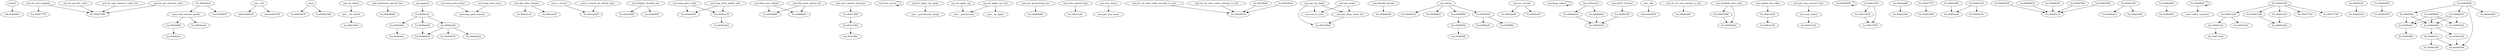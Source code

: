 digraph code {
  "0x00406810" [label="entry0"];
  "0x00406810" -> "0x0040681c";
  "0x0040681c" [label="unk.0x40681c"];
  "0x00427a34" [label="sym.do_xml_mapping"];
  "0x00427a34" -> "0x00427778";
  "0x00427778" [label="fcn.00427778"];
  "0x00427a34" -> "0x00427080";
  "0x00427080" [label="fcn.00427080"];
  "0x0044e660" [label="sym.read_current_ipaddr"];
  "0x0044e660" -> "0x0044df88";
  "0x0044df88" [label="fcn.0044df88"];
  "0x0044e660" -> "0x0044cba8";
  "0x0044cba8" [label="fcn.0044cba8"];
  "0x00406784" [label="sym._init"];
  "0x00406784" -> "0x004067a8";
  "0x004067a8" [label="unk.0x4067a8"];
  "0x00406784" -> "0x004067d4";
  "0x004067d4" [label="unk.0x4067d4"];
  "0x0040b0e0" [label="main"];
  "0x0040b0e0" -> "0x0040ab58";
  "0x0040ab58" [label="fcn.0040ab58"];
  "0x0040b0e0" -> "0x0040a7b8";
  "0x0040a7b8" [label="fcn.0040a7b8"];
  "0x00427620" [label="sym.do_get_list_value"];
  "0x00427620" -> "0x00427080";
  "0x00427080" [label="fcn.00427080"];
  "0x00412de8" [label="sym.__do_reboot"];
  "0x00412de8" -> "0x004129c0";
  "0x004129c0" [label="fcn.004129c0"];
  "0x00428a60" [label="sym.substitute_special_char"];
  "0x00428a60" -> "0x00428888";
  "0x00428888" [label="fcn.00428888"];
  "0x0048ef24" [label="sym.pppoed"];
  "0x0048ef24" -> "0x0048ee2c";
  "0x0048ee2c" [label="fcn.0048ee2c"];
  "0x004bf018" [label="sym.lang_pack_mount"];
  "0x004bf018" -> "0x004bed94";
  "0x004bed94" [label="sym.lang_pack_umount"];
  "0x004c2ca8" [label="sym.get_wlan_channel"];
  "0x004c2ca8" -> "0x004c2c10";
  "0x004c2c10" [label="fcn.004c2c10"];
  "0x004c2ca8" -> "0x004c2c64";
  "0x004c2c64" [label="fcn.004c2c64"];
  "0x00412638" [label="sym.rc_restart"];
  "0x00412638" -> "0x00412560";
  "0x00412560" [label="fcn.00412560"];
  "0x004c22d4" [label="sym.display_ifconfig_info"];
  "0x004c22d4" -> "0x004c0628";
  "0x004c0628" [label="fcn.004c0628"];
  "0x004c22d4" -> "0x004bf450";
  "0x004bf450" [label="fcn.004bf450"];
  "0x004beb88" [label="sym.lang_pack_verify"];
  "0x004beb88" -> "0x004be830";
  "0x004be830" [label="fcn.004be830"];
  "0x004beb88" -> "0x004bea78";
  "0x004bea78" [label="fcn.004bea78"];
  "0x004bea78" [label="fcn.004bea78"];
  "0x004bea78" -> "0x004be944";
  "0x004be944" [label="fcn.004be944"];
  "0x00408f5c" [label="sym.http_post_upload"];
  "0x00408f5c" -> "0x00408df0";
  "0x00408df0" [label="fcn.00408df0"];
  "0x00408f5c" -> "0x00408e6c";
  "0x00408e6c" [label="fcn.00408e6c"];
  "0x004117ac" [label="sym.auto_update_firmware"];
  "0x004117ac" -> "0x00411458";
  "0x00411458" [label="fcn.00411458"];
  "0x004c646c" [label="sym.free_access"];
  "0x004c646c" -> "0x004c646c";
  "0x004c646c" [label="sym.free_access"];
  "0x00408f04" [label="sym.http_post_upload_ext"];
  "0x00408f04" -> "0x00408df0";
  "0x00408df0" [label="fcn.00408df0"];
  "0x00408f04" -> "0x00408e6c";
  "0x00408e6c" [label="fcn.00408e6c"];
  "0x0040cfac" [label="sym.do_apply_cgi_range"];
  "0x0040cfac" -> "0x0040c648";
  "0x0040c648" [label="sym.__post2nvram_range"];
  "0x00427268" [label="sym.do_nget_element_value_end"];
  "0x00427268" -> "0x00427080";
  "0x00427080" [label="fcn.00427080"];
  "0x0040cd74" [label="sym.do_apply_cgi"];
  "0x0040cd74" -> "0x0040bff4";
  "0x0040bff4" [label="sym.__post2nvram"];
  "0x00409ea0" [label="sym.put_querystring_env"];
  "0x00409ea0" -> "0x00409d60";
  "0x00409d60" [label="fcn.00409d60"];
  "0x00412358" [label="sym.auto_upload_lang"];
  "0x00412358" -> "0x00411e6c";
  "0x00411e6c" [label="fcn.00411e6c"];
  "0x004274a0" [label="sym.do_get_element_value"];
  "0x004274a0" -> "0x00427080";
  "0x00427080" [label="fcn.00427080"];
  "0x004bda70" [label="sym.wan_status"];
  "0x004bda70" -> "0x004bd86c";
  "0x004bd86c" [label="sym.get_wan_name"];
  "0x0043d31c" [label="sym.do_set_wlan_radio_security_to_xml"];
  "0x0043d31c" -> "0x004387c4";
  "0x004387c4" [label="fcn.004387c4"];
  "0x004c57a4" [label="sym.get_5g_stalist"];
  "0x004c57a4" -> "0x004c49d8";
  "0x004c49d8" [label="sym.get_dhcp_client_list"];
  "0x004c57a4" -> "0x004c48b0";
  "0x004c48b0" [label="fcn.004c48b0"];
  "0x004c57a4" -> "0x004c4910";
  "0x004c4910" [label="sym.rssi_to_ratio"];
  "0x004bd754" [label="sym.base64_decode"];
  "0x004bd754" -> "0x004bd6d8";
  "0x004bd6d8" [label="fcn.004bd6d8"];
  "0x004915c4" [label="sym.dhcpc"];
  "0x004915c4" -> "0x0048f1a0";
  "0x0048f1a0" [label="fcn.0048f1a0"];
  "0x004915c4" -> "0x0048f4b0";
  "0x0048f4b0" [label="fcn.0048f4b0"];
  "0x004915c4" -> "0x0048f960";
  "0x0048f960" [label="fcn.0048f960"];
  "0x004915c4" -> "0x004904fc";
  "0x004904fc" [label="fcn.004904fc"];
  "0x004bee38" [label="sym.lang_pack_erase"];
  "0x004bee38" -> "0x004bed94";
  "0x004bed94" [label="sym.lang_pack_umount"];
  "0x00413050" [label="sym.do_reboot"];
  "0x00413050" -> "0x00412de8";
  "0x00412de8" [label="sym.__do_reboot"];
  "0x0045378c" [label="sym.aes_encode"];
  "0x0045378c" -> "0x00452a90";
  "0x00452a90" [label="fcn.00452a90"];
  "0x0045378c" -> "0x004534fc";
  "0x004534fc" [label="fcn.004534fc"];
  "0x004bebe8" [label="sym.lang_pack_update_info"];
  "0x004bebe8" -> "0x004be830";
  "0x004be830" [label="fcn.004be830"];
  "0x004bebe8" -> "0x004bea78";
  "0x004bea78" [label="fcn.004bea78"];
  "0x00429b44" [label="sym.hnap_reboot"];
  "0x00429b44" -> "0x00429b44";
  "0x00429b44" [label="sym.hnap_reboot"];
  "0x0048ddd8" [label="sym.gChannel"];
  "0x0048ddd8" -> "0x0048db24";
  "0x0048db24" [label="fcn.0048db24"];
  "0x0048ddd8" -> "0x0048d9e4";
  "0x0048d9e4" [label="fcn.0048d9e4"];
  "0x00412674" [label="sym.rc_restart_by_reboot_type"];
  "0x00412674" -> "0x00412560";
  "0x00412560" [label="fcn.00412560"];
  "0x004c9950" [label="sym._fini"];
  "0x004c9950" -> "0x004c9974";
  "0x004c9974" [label="unk.0x4c9974"];
  "0x0044bc7c" [label="sym.do_set_wan_setting_to_xml"];
  "0x0044bc7c" -> "0x0044ad00";
  "0x0044ad00" [label="fcn.0044ad00"];
  "0x00440624" [label="sym.do_set_wlan_radio_settings_to_xml"];
  "0x00440624" -> "0x004387c4";
  "0x004387c4" [label="fcn.004387c4"];
  "0x00495268" [label="sym.mydlink_post_main"];
  "0x00495268" -> "0x00495088";
  "0x00495088" [label="fcn.00495088"];
  "0x00495268" -> "0x004949b0";
  "0x004949b0" [label="fcn.004949b0"];
  "0x0048d960" [label="sym.gDFS_Channel"];
  "0x0048d960" -> "0x0048d720";
  "0x0048d720" [label="fcn.0048d720"];
  "0x0048d720" [label="fcn.0048d720"];
  "0x0048d720" -> "0x0048d650";
  "0x0048d650" [label="fcn.0048d650"];
  "0x0040c4e0" [label="sym.do_apply_cgi_now"];
  "0x0040c4e0" -> "0x0040bff4";
  "0x0040bff4" [label="sym.__post2nvram"];
  "0x0040c4e0" -> "0x0040c310";
  "0x0040c310" [label="sym.__do_apply"];
  "0x004c4f2c" [label="sym.get_stalist"];
  "0x004c4f2c" -> "0x004c49d8";
  "0x004c49d8" [label="sym.get_dhcp_client_list"];
  "0x004c4f2c" -> "0x004c4910";
  "0x004c4910" [label="sym.rssi_to_ratio"];
  "0x004c3f10" [label="sym.update_log_table"];
  "0x004c3f10" -> "0x004c3da8";
  "0x004c3da8" [label="fcn.004c3da8"];
  "0x004c39c4" [label="sym.get_wan_connect_time"];
  "0x004c39c4" -> "0x004c3478";
  "0x004c3478" [label="sym.wan_statue"];
  "0x004c3478" [label="sym.wan_statue"];
  "0x004c3478" -> "0x004c3100";
  "0x004c3100" [label="fcn.004c3100"];
  "0x004c49d8" [label="sym.get_dhcp_client_list"];
  "0x004c49d8" -> "0x004c48b0";
  "0x004c48b0" [label="fcn.004c48b0"];
  "0x0040859c" [label="fcn.0040859c"];
  "0x0040859c" -> "0x0040859c";
  "0x0040859c" [label="fcn.0040859c"];
  "0x004110b4" [label="fcn.004110b4"];
  "0x004110b4" -> "0x00410f9c";
  "0x00410f9c" [label="fcn.00410f9c"];
  "0x00411458" [label="fcn.00411458"];
  "0x00411458" -> "0x004110b4";
  "0x004110b4" [label="fcn.004110b4"];
  "0x00415834" [label="fcn.00415834"];
  "0x00415834" -> "0x00415790";
  "0x00415790" [label="fcn.00415790"];
  "0x00415b3c" [label="fcn.00415b3c"];
  "0x00415b3c" -> "0x00415834";
  "0x00415834" [label="fcn.00415834"];
  "0x00415b3c" -> "0x00415790";
  "0x00415790" [label="fcn.00415790"];
  "0x0043f920" [label="fcn.0043f920"];
  "0x0043f920" -> "0x004387c4";
  "0x004387c4" [label="fcn.004387c4"];
  "0x00438bc4" [label="fcn.00438bc4"];
  "0x00438bc4" -> "0x004387c4";
  "0x004387c4" [label="fcn.004387c4"];
  "0x0044a6d8" [label="fcn.0044a6d8"];
  "0x0044a6d8" -> "0x0044a568";
  "0x0044a568" [label="fcn.0044a568"];
  "0x0044df88" [label="fcn.0044df88"];
  "0x0044df88" -> "0x0044dcec";
  "0x0044dcec" [label="fcn.0044dcec"];
  "0x0044ebc8" [label="fcn.0044ebc8"];
  "0x0044ebc8" -> "0x0044897c";
  "0x0044897c" [label="fcn.0044897c"];
  "0x0044ebc8" -> "0x0044e660";
  "0x0044e660" [label="sym.read_current_ipaddr"];
  "0x00457774" [label="fcn.00457774"];
  "0x00457774" -> "0x00453d98";
  "0x00453d98" [label="fcn.00453d98"];
  "0x0045af98" [label="fcn.0045af98"];
  "0x0045af98" -> "0x0045aea4";
  "0x0045aea4" [label="fcn.0045aea4"];
  "0x004633c0" [label="fcn.004633c0"];
  "0x004633c0" -> "0x0045aea4";
  "0x0045aea4" [label="fcn.0045aea4"];
  "0x004633c0" -> "0x00456c5c";
  "0x00456c5c" [label="fcn.00456c5c"];
  "0x00468c48" [label="fcn.00468c48"];
  "0x00468c48" -> "0x00467a14";
  "0x00467a14" [label="fcn.00467a14"];
  "0x00468810" [label="fcn.00468810"];
  "0x00468810" -> "0x00467a14";
  "0x00467a14" [label="fcn.00467a14"];
  "0x004683f0" [label="fcn.004683f0"];
  "0x004683f0" -> "0x00467a14";
  "0x00467a14" [label="fcn.00467a14"];
  "0x00467fb8" [label="fcn.00467fb8"];
  "0x00467fb8" -> "0x00467a14";
  "0x00467a14" [label="fcn.00467a14"];
  "0x00467b80" [label="fcn.00467b80"];
  "0x00467b80" -> "0x00467a14";
  "0x00467a14" [label="fcn.00467a14"];
  "0x0046ca50" [label="fcn.0046ca50"];
  "0x0046ca50" -> "0x0046c814";
  "0x0046c814" [label="fcn.0046c814"];
  "0x0046ca50" -> "0x0046c904";
  "0x0046c904" [label="fcn.0046c904"];
  "0x0046d8e8" [label="fcn.0046d8e8"];
  "0x0046d8e8" -> "0x0046d30c";
  "0x0046d30c" [label="fcn.0046d30c"];
  "0x0046f92c" [label="fcn.0046f92c"];
  "0x0046f92c" -> "0x0046f92c";
  "0x0046f92c" [label="fcn.0046f92c"];
  "0x0046f92c" -> "0x0046f4ec";
  "0x0046f4ec" [label="sym.collect_response"];
  "0x00481a18" [label="fcn.00481a18"];
  "0x00481a18" -> "0x004716e8";
  "0x004716e8" [label="fcn.004716e8"];
  "0x00481da8" [label="fcn.00481da8"];
  "0x00481da8" -> "0x00481a18";
  "0x00481a18" [label="fcn.00481a18"];
  "0x00481da8" -> "0x0047a56c";
  "0x0047a56c" [label="fcn.0047a56c"];
  "0x004815d8" [label="fcn.004815d8"];
  "0x004815d8" -> "0x00481260";
  "0x00481260" [label="fcn.00481260"];
  "0x004814c4" [label="fcn.004814c4"];
  "0x004814c4" -> "0x00481260";
  "0x00481260" [label="fcn.00481260"];
  "0x00483180" [label="fcn.00483180"];
  "0x00483180" -> "0x00481da8";
  "0x00481da8" [label="fcn.00481da8"];
  "0x00483180" -> "0x004717b0";
  "0x004717b0" [label="fcn.004717b0"];
  "0x00483180" -> "0x00471748";
  "0x00471748" [label="fcn.00471748"];
  "0x00483180" -> "0x004815d8";
  "0x004815d8" [label="fcn.004815d8"];
  "0x00483180" -> "0x004814c4";
  "0x004814c4" [label="fcn.004814c4"];
  "0x0048db24" [label="fcn.0048db24"];
  "0x0048db24" -> "0x0048d650";
  "0x0048d650" [label="fcn.0048d650"];
  "0x0048d9e4" [label="fcn.0048d9e4"];
  "0x0048d9e4" -> "0x0048d650";
  "0x0048d650" [label="fcn.0048d650"];
  "0x0048eb04" [label="fcn.0048eb04"];
  "0x0048eb04" -> "0x0048e600";
  "0x0048e600" [label="fcn.0048e600"];
  "0x0048e69c" [label="fcn.0048e69c"];
  "0x0048e69c" -> "0x0048e64c";
  "0x0048e64c" [label="fcn.0048e64c"];
  "0x0048e8d0" [label="fcn.0048e8d0"];
  "0x0048e8d0" -> "0x0048e600";
  "0x0048e600" [label="fcn.0048e600"];
  "0x0048e8d0" -> "0x0048e870";
  "0x0048e870" [label="fcn.0048e870"];
  "0x0048e8d0" -> "0x0048e244";
  "0x0048e244" [label="fcn.0048e244"];
  "0x0048ee2c" [label="fcn.0048ee2c"];
  "0x0048ee2c" -> "0x0048eb04";
  "0x0048eb04" [label="fcn.0048eb04"];
  "0x0048ee2c" -> "0x0048e69c";
  "0x0048e69c" [label="fcn.0048e69c"];
  "0x0048ee2c" -> "0x0048e8d0";
  "0x0048e8d0" [label="fcn.0048e8d0"];
  "0x0048f5b8" [label="fcn.0048f5b8"];
  "0x0048f5b8" -> "0x0048f0f0";
  "0x0048f0f0" [label="fcn.0048f0f0"];
  "0x0048f960" [label="fcn.0048f960"];
  "0x0048f960" -> "0x0048f5b8";
  "0x0048f5b8" [label="fcn.0048f5b8"];
  "0x004904fc" [label="fcn.004904fc"];
  "0x004904fc" -> "0x0048faf0";
  "0x0048faf0" [label="fcn.0048faf0"];
  "0x004904fc" -> "0x0048ffa0";
  "0x0048ffa0" [label="fcn.0048ffa0"];
  "0x0049232c" [label="fcn.0049232c"];
  "0x0049232c" -> "0x004922c0";
  "0x004922c0" [label="fcn.004922c0"];
  "0x004938d0" [label="fcn.004938d0"];
  "0x004938d0" -> "0x00493050";
  "0x00493050" [label="fcn.00493050"];
  "0x00495088" [label="fcn.00495088"];
  "0x00495088" -> "0x004949b0";
  "0x004949b0" [label="fcn.004949b0"];
  "0x0049e5e4" [label="fcn.0049e5e4"];
  "0x0049e5e4" -> "0x0049e540";
  "0x0049e540" [label="fcn.0049e540"];
  "0x0049e7ec" [label="fcn.0049e7ec"];
  "0x0049e7ec" -> "0x0049e3b0";
  "0x0049e3b0" [label="fcn.0049e3b0"];
  "0x0049e7ec" -> "0x0049e540";
  "0x0049e540" [label="fcn.0049e540"];
  "0x0049e03c" [label="fcn.0049e03c"];
  "0x0049e03c" -> "0x0049df84";
  "0x0049df84" [label="fcn.0049df84"];
  "0x0049e968" [label="fcn.0049e968"];
  "0x0049e968" -> "0x0049e5e4";
  "0x0049e5e4" [label="fcn.0049e5e4"];
  "0x0049e968" -> "0x0049e7ec";
  "0x0049e7ec" [label="fcn.0049e7ec"];
  "0x0049f234" [label="fcn.0049f234"];
  "0x0049f234" -> "0x0049e03c";
  "0x0049e03c" [label="fcn.0049e03c"];
  "0x0049f234" -> "0x0049f1b8";
  "0x0049f1b8" [label="fcn.0049f1b8"];
  "0x0049f234" -> "0x0049e968";
  "0x0049e968" [label="fcn.0049e968"];
  "0x0049ef2c" [label="fcn.0049ef2c"];
  "0x0049ef2c" -> "0x0049e03c";
  "0x0049e03c" [label="fcn.0049e03c"];
  "0x0049ef2c" -> "0x0049e968";
  "0x0049e968" [label="fcn.0049e968"];
  "0x0049f8a8" [label="fcn.0049f8a8"];
  "0x0049f8a8" -> "0x0049e03c";
  "0x0049e03c" [label="fcn.0049e03c"];
  "0x0049f8a8" -> "0x0049f1b8";
  "0x0049f1b8" [label="fcn.0049f1b8"];
  "0x0049f8a8" -> "0x0049e968";
  "0x0049e968" [label="fcn.0049e968"];
  "0x0049f540" [label="fcn.0049f540"];
  "0x0049f540" -> "0x0049f234";
  "0x0049f234" [label="fcn.0049f234"];
  "0x0049f540" -> "0x0049ef2c";
  "0x0049ef2c" [label="fcn.0049ef2c"];
  "0x0049f540" -> "0x0049e540";
  "0x0049e540" [label="fcn.0049e540"];
  "0x0049f540" -> "0x0049dd90";
  "0x0049dd90" [label="fcn.0049dd90"];
  "0x004c3da8" [label="fcn.004c3da8"];
  "0x004c3da8" -> "0x004c3c50";
  "0x004c3c50" [label="fcn.004c3c50"];
}